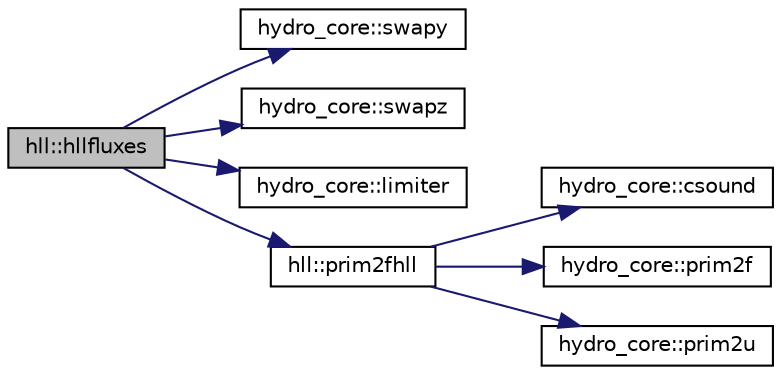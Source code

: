 digraph "hll::hllfluxes"
{
  edge [fontname="Helvetica",fontsize="10",labelfontname="Helvetica",labelfontsize="10"];
  node [fontname="Helvetica",fontsize="10",shape=record];
  rankdir="LR";
  Node1 [label="hll::hllfluxes",height=0.2,width=0.4,color="black", fillcolor="grey75", style="filled", fontcolor="black"];
  Node1 -> Node2 [color="midnightblue",fontsize="10",style="solid",fontname="Helvetica"];
  Node2 [label="hydro_core::swapy",height=0.2,width=0.4,color="black", fillcolor="white", style="filled",URL="$namespacehydro__core.html#a64856096f7a7b7f65be1154d31916c2d",tooltip="Swaps the x and y components in a cell. "];
  Node1 -> Node3 [color="midnightblue",fontsize="10",style="solid",fontname="Helvetica"];
  Node3 [label="hydro_core::swapz",height=0.2,width=0.4,color="black", fillcolor="white", style="filled",URL="$namespacehydro__core.html#ae4216bc7908e7665f0565aa8c885c821",tooltip="Swaps the x and z components in a cell. "];
  Node1 -> Node4 [color="midnightblue",fontsize="10",style="solid",fontname="Helvetica"];
  Node4 [label="hydro_core::limiter",height=0.2,width=0.4,color="black", fillcolor="white", style="filled",URL="$namespacehydro__core.html#ada63ca89d1a40cfd1a62db0ddfdbda80",tooltip="Performs a linear reconstruction of the primitive variables. "];
  Node1 -> Node5 [color="midnightblue",fontsize="10",style="solid",fontname="Helvetica"];
  Node5 [label="hll::prim2fhll",height=0.2,width=0.4,color="black", fillcolor="white", style="filled",URL="$namespacehll.html#aa67c7db7e17f7dedf7286320baeda1dd",tooltip="Solves the Riemann problem at the interface PL,PR using the HLL solver. "];
  Node5 -> Node6 [color="midnightblue",fontsize="10",style="solid",fontname="Helvetica"];
  Node6 [label="hydro_core::csound",height=0.2,width=0.4,color="black", fillcolor="white", style="filled",URL="$namespacehydro__core.html#a27cb7ddb40cc0226e0139bd9eba42dfa",tooltip="Computes the sound speed. "];
  Node5 -> Node7 [color="midnightblue",fontsize="10",style="solid",fontname="Helvetica"];
  Node7 [label="hydro_core::prim2f",height=0.2,width=0.4,color="black", fillcolor="white", style="filled",URL="$namespacehydro__core.html#a725c2c598f080ea420f4043dbda3f996",tooltip="Computes the Euler Fluxes in one cell. "];
  Node5 -> Node8 [color="midnightblue",fontsize="10",style="solid",fontname="Helvetica"];
  Node8 [label="hydro_core::prim2u",height=0.2,width=0.4,color="black", fillcolor="white", style="filled",URL="$namespacehydro__core.html#a98cafc8f97d7a1b3f8050b8e442194c3",tooltip="Computes the conserved conserved variables from the primitives in a single cell. "];
}
